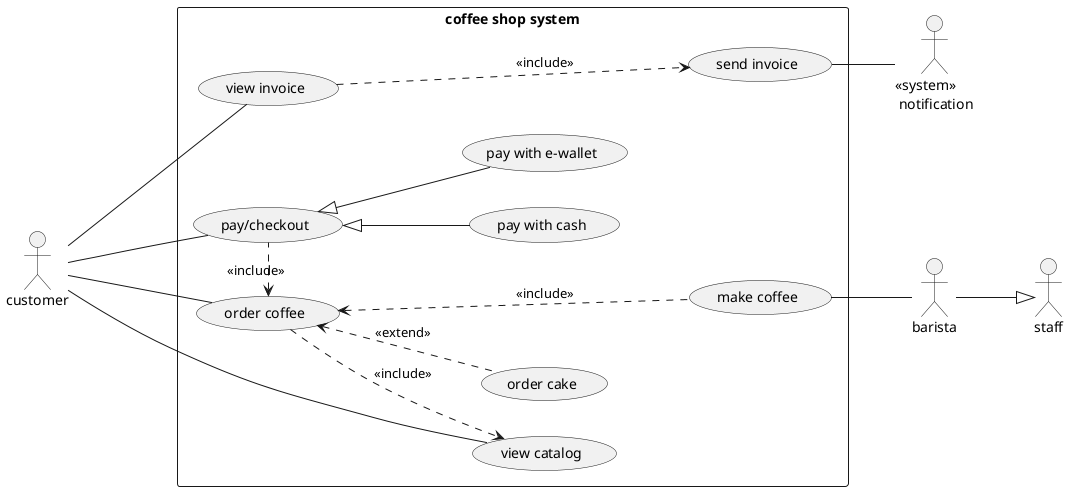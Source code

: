 @startuml
left to right direction
:<<system>> \n notification: as notif
:customer: as c
:barista: as b
:staff: as s
rectangle "coffee shop system" {
    usecase "order coffee" as order_coffee
    usecase "order cake" as order_cake
    usecase "view catalog" as view_catalog
    usecase "pay/checkout" as pay
    usecase "make coffee" as make_coffee
    usecase "pay with cash" as pay_cash
    usecase "pay with e-wallet" as pay_e_wallet
    usecase "view invoice" as view_invoice
    usecase "send invoice" as send_invoice

}
c---order_coffee
c--view_catalog
order_coffee ..>view_catalog:<<include>>
order_coffee <... make_coffee:<<include>>
make_coffee--b
b--|>s

c-r-view_invoice

view_invoice ...>send_invoice:<<include>>

c-r-pay

pay<|--pay_cash
pay<|--pay_e_wallet
send_invoice--notif
order_coffee <.pay:<<include>>
order_coffee <..order_cake:<<extend>>
@enduml